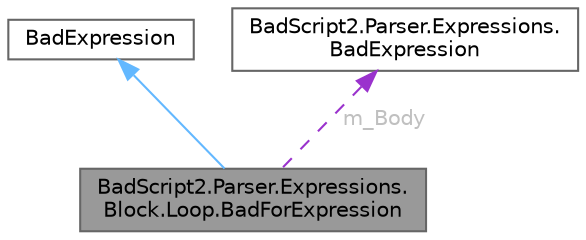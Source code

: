 digraph "BadScript2.Parser.Expressions.Block.Loop.BadForExpression"
{
 // LATEX_PDF_SIZE
  bgcolor="transparent";
  edge [fontname=Helvetica,fontsize=10,labelfontname=Helvetica,labelfontsize=10];
  node [fontname=Helvetica,fontsize=10,shape=box,height=0.2,width=0.4];
  Node1 [id="Node000001",label="BadScript2.Parser.Expressions.\lBlock.Loop.BadForExpression",height=0.2,width=0.4,color="gray40", fillcolor="grey60", style="filled", fontcolor="black",tooltip="Implements the For Loop Expression."];
  Node2 -> Node1 [id="edge1_Node000001_Node000002",dir="back",color="steelblue1",style="solid",tooltip=" "];
  Node2 [id="Node000002",label="BadExpression",height=0.2,width=0.4,color="gray40", fillcolor="white", style="filled",URL="$class_bad_script2_1_1_parser_1_1_expressions_1_1_bad_expression.html",tooltip="Base Implementation for all Expressions used inside the Script."];
  Node3 -> Node1 [id="edge2_Node000001_Node000003",dir="back",color="darkorchid3",style="dashed",tooltip=" ",label=" m_Body",fontcolor="grey" ];
  Node3 [id="Node000003",label="BadScript2.Parser.Expressions.\lBadExpression",height=0.2,width=0.4,color="gray40", fillcolor="white", style="filled",URL="$class_bad_script2_1_1_parser_1_1_expressions_1_1_bad_expression.html",tooltip="Base Implementation for all Expressions used inside the Script."];
}
